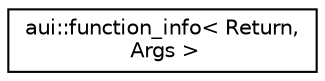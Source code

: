 digraph "Graphical Class Hierarchy"
{
 // LATEX_PDF_SIZE
  edge [fontname="Helvetica",fontsize="10",labelfontname="Helvetica",labelfontsize="10"];
  node [fontname="Helvetica",fontsize="10",shape=record];
  rankdir="LR";
  Node0 [label="aui::function_info\< Return,\l Args \>",height=0.2,width=0.4,color="black", fillcolor="white", style="filled",URL="$structaui_1_1function__info.html",tooltip=" "];
}

